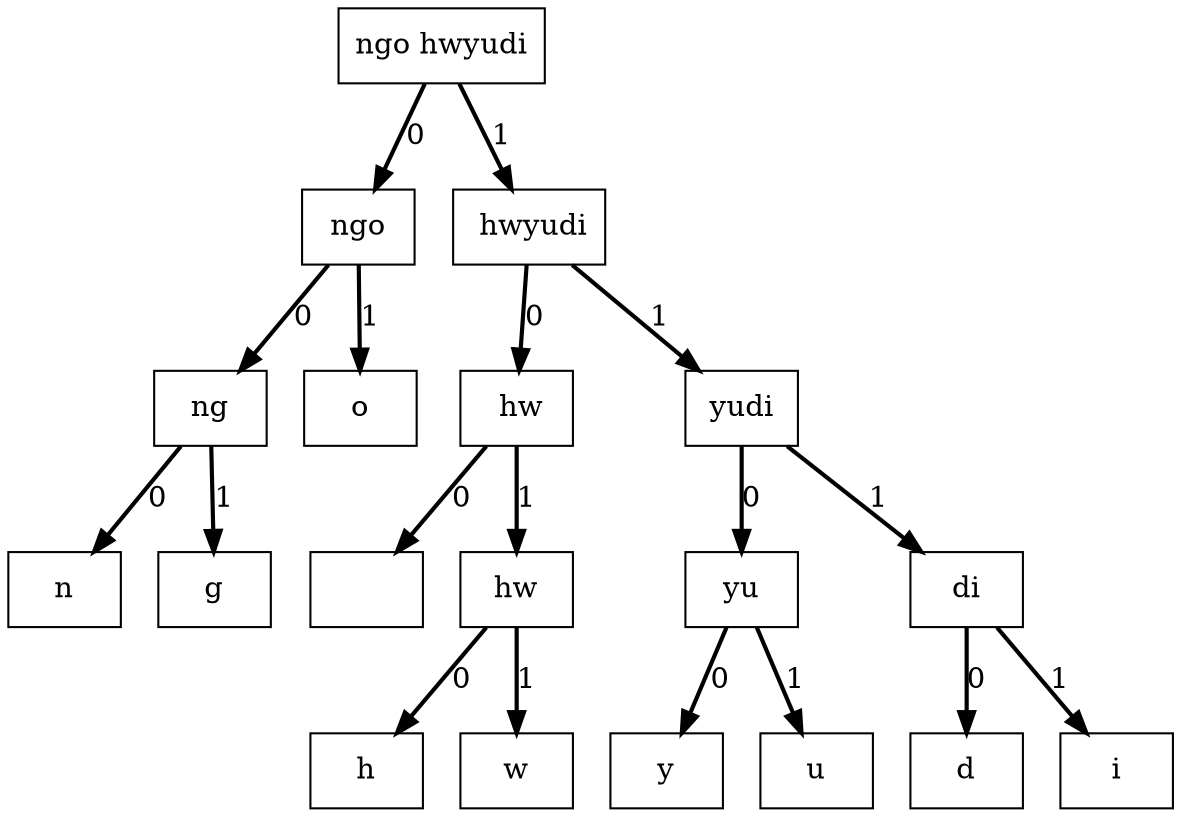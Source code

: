 digraph tree {
    "ngo hwyudi" [shape=box];
    "ngo" [shape=box];
    "ng" [shape=box];
    "n" [shape=box];
    "g" [shape=box];
    "o" [shape=box];
    " hwyudi" [shape=box];
    " hw" [shape=box];
    " " [shape=box];
    "hw" [shape=box];
    "h" [shape=box];
    "w" [shape=box];
    "yudi" [shape=box];
    "yu" [shape=box];
    "y" [shape=box];
    "u" [shape=box];
    "di" [shape=box];
    "d" [shape=box];
    "i" [shape=box];
    "ngo hwyudi" -> "ngo" [style=bold,label=0];
    "ngo hwyudi" -> " hwyudi" [style=bold,label=1];
    "ngo" -> "ng" [style=bold,label=0];
    "ngo" -> "o" [style=bold,label=1];
    "ng" -> "n" [style=bold,label=0];
    "ng" -> "g" [style=bold,label=1];
    " hwyudi" -> " hw" [style=bold,label=0];
    " hwyudi" -> "yudi" [style=bold,label=1];
    " hw" -> " " [style=bold,label=0];
    " hw" -> "hw" [style=bold,label=1];
    "hw" -> "h" [style=bold,label=0];
    "hw" -> "w" [style=bold,label=1];
    "yudi" -> "yu" [style=bold,label=0];
    "yudi" -> "di" [style=bold,label=1];
    "yu" -> "y" [style=bold,label=0];
    "yu" -> "u" [style=bold,label=1];
    "di" -> "d" [style=bold,label=0];
    "di" -> "i" [style=bold,label=1];
}
